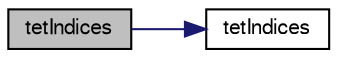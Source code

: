 digraph "tetIndices"
{
  bgcolor="transparent";
  edge [fontname="FreeSans",fontsize="10",labelfontname="FreeSans",labelfontsize="10"];
  node [fontname="FreeSans",fontsize="10",shape=record];
  rankdir="LR";
  Node3 [label="tetIndices",height=0.2,width=0.4,color="black", fillcolor="grey75", style="filled", fontcolor="black"];
  Node3 -> Node4 [color="midnightblue",fontsize="10",style="solid",fontname="FreeSans"];
  Node4 [label="tetIndices",height=0.2,width=0.4,color="black",URL="$a27422.html#a36aa7cd019a36c34d1b3f45720c20867",tooltip="Construct null. "];
}
